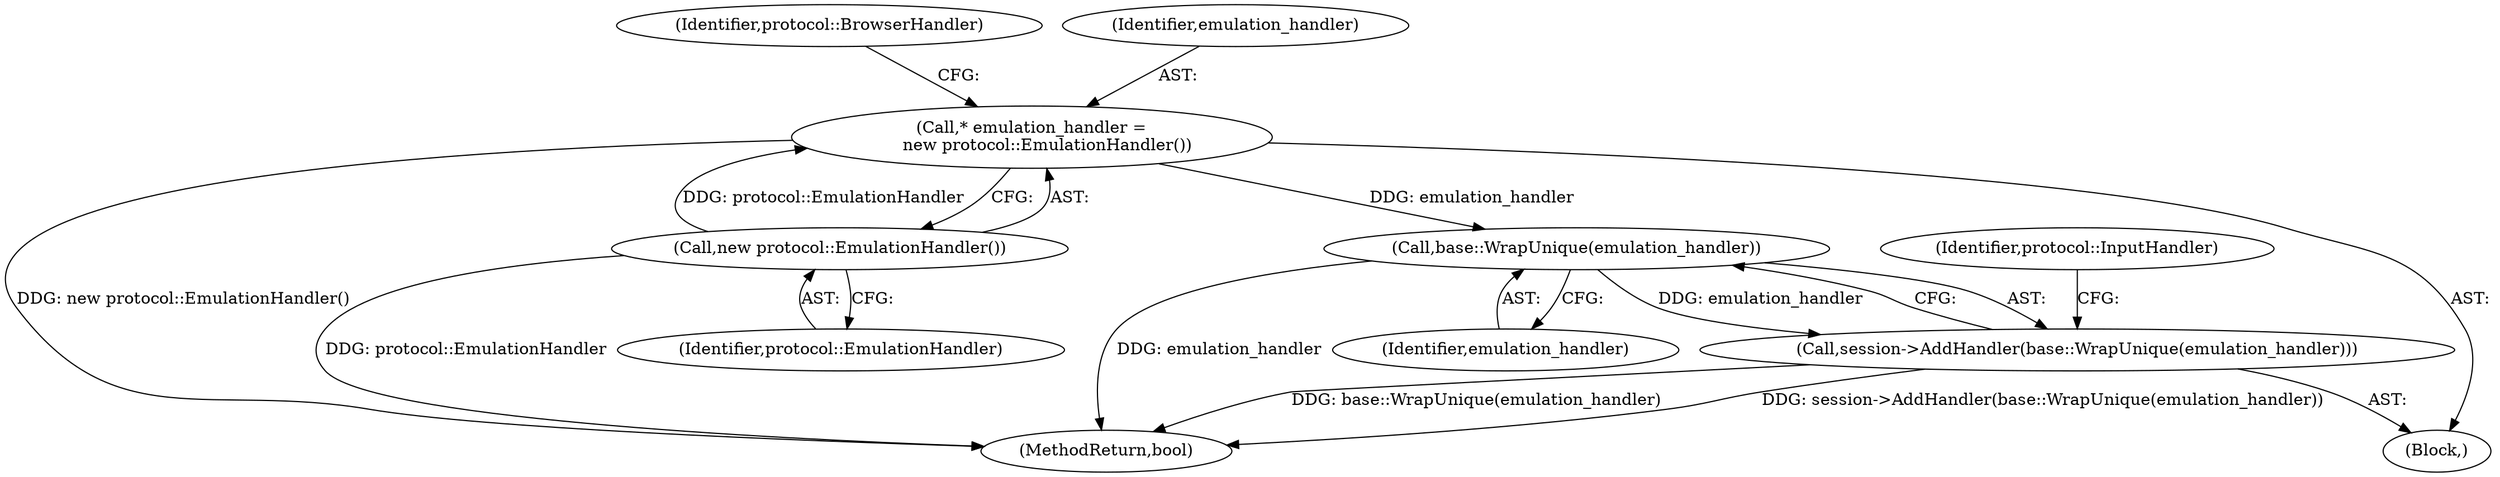 digraph "0_Chrome_46f5cfb6414c04b65cba4ec59ca992f338934fc9@pointer" {
"1000131" [label="(Call,base::WrapUnique(emulation_handler))"];
"1000118" [label="(Call,* emulation_handler =\n      new protocol::EmulationHandler())"];
"1000120" [label="(Call,new protocol::EmulationHandler())"];
"1000130" [label="(Call,session->AddHandler(base::WrapUnique(emulation_handler)))"];
"1000131" [label="(Call,base::WrapUnique(emulation_handler))"];
"1000132" [label="(Identifier,emulation_handler)"];
"1000125" [label="(Identifier,protocol::BrowserHandler)"];
"1000210" [label="(MethodReturn,bool)"];
"1000103" [label="(Block,)"];
"1000120" [label="(Call,new protocol::EmulationHandler())"];
"1000119" [label="(Identifier,emulation_handler)"];
"1000118" [label="(Call,* emulation_handler =\n      new protocol::EmulationHandler())"];
"1000121" [label="(Identifier,protocol::EmulationHandler)"];
"1000130" [label="(Call,session->AddHandler(base::WrapUnique(emulation_handler)))"];
"1000136" [label="(Identifier,protocol::InputHandler)"];
"1000131" -> "1000130"  [label="AST: "];
"1000131" -> "1000132"  [label="CFG: "];
"1000132" -> "1000131"  [label="AST: "];
"1000130" -> "1000131"  [label="CFG: "];
"1000131" -> "1000210"  [label="DDG: emulation_handler"];
"1000131" -> "1000130"  [label="DDG: emulation_handler"];
"1000118" -> "1000131"  [label="DDG: emulation_handler"];
"1000118" -> "1000103"  [label="AST: "];
"1000118" -> "1000120"  [label="CFG: "];
"1000119" -> "1000118"  [label="AST: "];
"1000120" -> "1000118"  [label="AST: "];
"1000125" -> "1000118"  [label="CFG: "];
"1000118" -> "1000210"  [label="DDG: new protocol::EmulationHandler()"];
"1000120" -> "1000118"  [label="DDG: protocol::EmulationHandler"];
"1000120" -> "1000121"  [label="CFG: "];
"1000121" -> "1000120"  [label="AST: "];
"1000120" -> "1000210"  [label="DDG: protocol::EmulationHandler"];
"1000130" -> "1000103"  [label="AST: "];
"1000136" -> "1000130"  [label="CFG: "];
"1000130" -> "1000210"  [label="DDG: session->AddHandler(base::WrapUnique(emulation_handler))"];
"1000130" -> "1000210"  [label="DDG: base::WrapUnique(emulation_handler)"];
}
